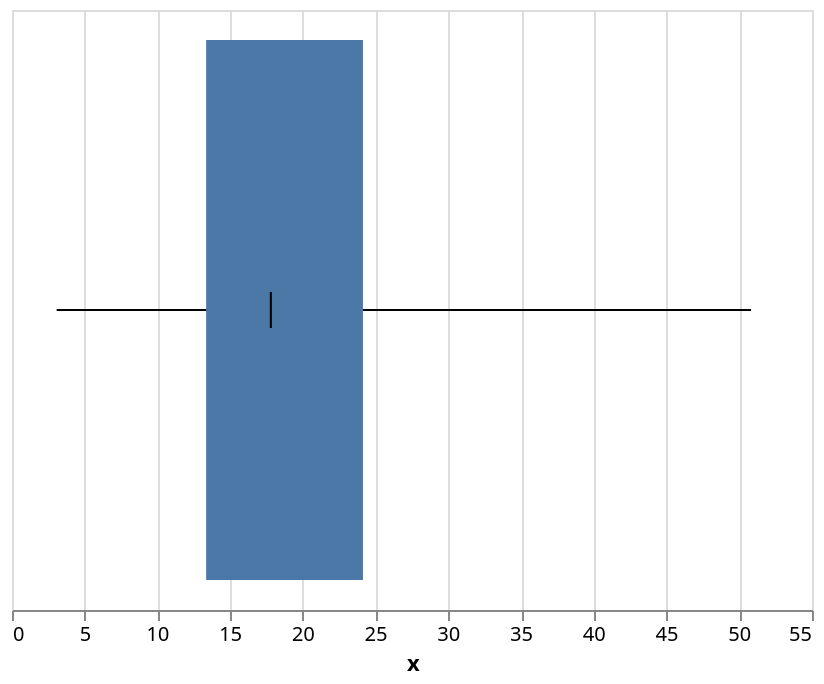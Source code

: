 {
  "$schema": "https://vega.github.io/schema/vega-lite/v5.json",
  "config": {
    "range": {
      "category": [
        "rgba(49,115,161,1)",
        "rgba(224,128,44,1)",
        "rgba(58,145,58,1)",
        "rgba(192,60,61,1)",
        "rgba(147,113,178,1)",
        "rgba(131,91,83,1)",
        "rgba(213,132,188,1)",
        "rgba(127,127,127,1)",
        "rgba(168,169,53,1)",
        "rgba(45,171,184,1)"
      ]
    },
    "view": {
      "height": 300,
      "width": 400
    }
  },
  "data": {
    "values": [
      {
        "x": 16.99
      },
      {
        "x": 10.34
      },
      {
        "x": 21.01
      },
      {
        "x": 23.68
      },
      {
        "x": 24.59
      },
      {
        "x": 25.29
      },
      {
        "x": 8.77
      },
      {
        "x": 26.88
      },
      {
        "x": 15.04
      },
      {
        "x": 14.78
      },
      {
        "x": 10.27
      },
      {
        "x": 35.26
      },
      {
        "x": 15.42
      },
      {
        "x": 18.43
      },
      {
        "x": 14.83
      },
      {
        "x": 21.58
      },
      {
        "x": 10.33
      },
      {
        "x": 16.29
      },
      {
        "x": 16.97
      },
      {
        "x": 20.65
      },
      {
        "x": 17.92
      },
      {
        "x": 20.29
      },
      {
        "x": 15.77
      },
      {
        "x": 39.42
      },
      {
        "x": 19.82
      },
      {
        "x": 17.81
      },
      {
        "x": 13.37
      },
      {
        "x": 12.69
      },
      {
        "x": 21.7
      },
      {
        "x": 19.65
      },
      {
        "x": 9.55
      },
      {
        "x": 18.35
      },
      {
        "x": 15.06
      },
      {
        "x": 20.69
      },
      {
        "x": 17.78
      },
      {
        "x": 24.06
      },
      {
        "x": 16.31
      },
      {
        "x": 16.93
      },
      {
        "x": 18.69
      },
      {
        "x": 31.27
      },
      {
        "x": 16.04
      },
      {
        "x": 17.46
      },
      {
        "x": 13.94
      },
      {
        "x": 9.68
      },
      {
        "x": 30.4
      },
      {
        "x": 18.29
      },
      {
        "x": 22.23
      },
      {
        "x": 32.4
      },
      {
        "x": 28.55
      },
      {
        "x": 18.04
      },
      {
        "x": 12.54
      },
      {
        "x": 10.29
      },
      {
        "x": 34.81
      },
      {
        "x": 9.94
      },
      {
        "x": 25.56
      },
      {
        "x": 19.49
      },
      {
        "x": 38.01
      },
      {
        "x": 26.41
      },
      {
        "x": 11.24
      },
      {
        "x": 48.27
      },
      {
        "x": 20.29
      },
      {
        "x": 13.81
      },
      {
        "x": 11.02
      },
      {
        "x": 18.29
      },
      {
        "x": 17.59
      },
      {
        "x": 20.08
      },
      {
        "x": 16.45
      },
      {
        "x": 3.07
      },
      {
        "x": 20.23
      },
      {
        "x": 15.01
      },
      {
        "x": 12.02
      },
      {
        "x": 17.07
      },
      {
        "x": 26.86
      },
      {
        "x": 25.28
      },
      {
        "x": 14.73
      },
      {
        "x": 10.51
      },
      {
        "x": 17.92
      },
      {
        "x": 27.2
      },
      {
        "x": 22.76
      },
      {
        "x": 17.29
      },
      {
        "x": 19.44
      },
      {
        "x": 16.66
      },
      {
        "x": 10.07
      },
      {
        "x": 32.68
      },
      {
        "x": 15.98
      },
      {
        "x": 34.83
      },
      {
        "x": 13.03
      },
      {
        "x": 18.28
      },
      {
        "x": 24.71
      },
      {
        "x": 21.16
      },
      {
        "x": 28.97
      },
      {
        "x": 22.49
      },
      {
        "x": 5.75
      },
      {
        "x": 16.32
      },
      {
        "x": 22.75
      },
      {
        "x": 40.17
      },
      {
        "x": 27.28
      },
      {
        "x": 12.03
      },
      {
        "x": 21.01
      },
      {
        "x": 12.46
      },
      {
        "x": 11.35
      },
      {
        "x": 15.38
      },
      {
        "x": 44.3
      },
      {
        "x": 22.42
      },
      {
        "x": 20.92
      },
      {
        "x": 15.36
      },
      {
        "x": 20.49
      },
      {
        "x": 25.21
      },
      {
        "x": 18.24
      },
      {
        "x": 14.31
      },
      {
        "x": 14
      },
      {
        "x": 7.25
      },
      {
        "x": 38.07
      },
      {
        "x": 23.95
      },
      {
        "x": 25.71
      },
      {
        "x": 17.31
      },
      {
        "x": 29.93
      },
      {
        "x": 10.65
      },
      {
        "x": 12.43
      },
      {
        "x": 24.08
      },
      {
        "x": 11.69
      },
      {
        "x": 13.42
      },
      {
        "x": 14.26
      },
      {
        "x": 15.95
      },
      {
        "x": 12.48
      },
      {
        "x": 29.8
      },
      {
        "x": 8.52
      },
      {
        "x": 14.52
      },
      {
        "x": 11.38
      },
      {
        "x": 22.82
      },
      {
        "x": 19.08
      },
      {
        "x": 20.27
      },
      {
        "x": 11.17
      },
      {
        "x": 12.26
      },
      {
        "x": 18.26
      },
      {
        "x": 8.51
      },
      {
        "x": 10.33
      },
      {
        "x": 14.15
      },
      {
        "x": 16
      },
      {
        "x": 13.16
      },
      {
        "x": 17.47
      },
      {
        "x": 34.3
      },
      {
        "x": 41.19
      },
      {
        "x": 27.05
      },
      {
        "x": 16.43
      },
      {
        "x": 8.35
      },
      {
        "x": 18.64
      },
      {
        "x": 11.87
      },
      {
        "x": 9.78
      },
      {
        "x": 7.51
      },
      {
        "x": 14.07
      },
      {
        "x": 13.13
      },
      {
        "x": 17.26
      },
      {
        "x": 24.55
      },
      {
        "x": 19.77
      },
      {
        "x": 29.85
      },
      {
        "x": 48.17
      },
      {
        "x": 25
      },
      {
        "x": 13.39
      },
      {
        "x": 16.49
      },
      {
        "x": 21.5
      },
      {
        "x": 12.66
      },
      {
        "x": 16.21
      },
      {
        "x": 13.81
      },
      {
        "x": 17.51
      },
      {
        "x": 24.52
      },
      {
        "x": 20.76
      },
      {
        "x": 31.71
      },
      {
        "x": 10.59
      },
      {
        "x": 10.63
      },
      {
        "x": 50.81
      },
      {
        "x": 15.81
      },
      {
        "x": 7.25
      },
      {
        "x": 31.85
      },
      {
        "x": 16.82
      },
      {
        "x": 32.9
      },
      {
        "x": 17.89
      },
      {
        "x": 14.48
      },
      {
        "x": 9.6
      },
      {
        "x": 34.63
      },
      {
        "x": 34.65
      },
      {
        "x": 23.33
      },
      {
        "x": 45.35
      },
      {
        "x": 23.17
      },
      {
        "x": 40.55
      },
      {
        "x": 20.69
      },
      {
        "x": 20.9
      },
      {
        "x": 30.46
      },
      {
        "x": 18.15
      },
      {
        "x": 23.1
      },
      {
        "x": 15.69
      },
      {
        "x": 19.81
      },
      {
        "x": 28.44
      },
      {
        "x": 15.48
      },
      {
        "x": 16.58
      },
      {
        "x": 7.56
      },
      {
        "x": 10.34
      },
      {
        "x": 43.11
      },
      {
        "x": 13
      },
      {
        "x": 13.51
      },
      {
        "x": 18.71
      },
      {
        "x": 12.74
      },
      {
        "x": 13
      },
      {
        "x": 16.4
      },
      {
        "x": 20.53
      },
      {
        "x": 16.47
      },
      {
        "x": 26.59
      },
      {
        "x": 38.73
      },
      {
        "x": 24.27
      },
      {
        "x": 12.76
      },
      {
        "x": 30.06
      },
      {
        "x": 25.89
      },
      {
        "x": 48.33
      },
      {
        "x": 13.27
      },
      {
        "x": 28.17
      },
      {
        "x": 12.9
      },
      {
        "x": 28.15
      },
      {
        "x": 11.59
      },
      {
        "x": 7.74
      },
      {
        "x": 30.14
      },
      {
        "x": 12.16
      },
      {
        "x": 13.42
      },
      {
        "x": 8.58
      },
      {
        "x": 15.98
      },
      {
        "x": 13.42
      },
      {
        "x": 16.27
      },
      {
        "x": 10.09
      },
      {
        "x": 20.45
      },
      {
        "x": 13.28
      },
      {
        "x": 22.12
      },
      {
        "x": 24.01
      },
      {
        "x": 15.69
      },
      {
        "x": 11.61
      },
      {
        "x": 10.77
      },
      {
        "x": 15.53
      },
      {
        "x": 10.07
      },
      {
        "x": 12.6
      },
      {
        "x": 32.83
      },
      {
        "x": 35.83
      },
      {
        "x": 29.03
      },
      {
        "x": 27.18
      },
      {
        "x": 22.67
      },
      {
        "x": 17.82
      },
      {
        "x": 18.78
      }
    ]
  },
  "layer": [
    {
      "encoding": {
        "x": {
          "aggregate": "min",
          "field": "x",
          "type": "quantitative"
        },
        "x2": {
          "aggregate": "max",
          "field": "x",
          "type": "quantitative"
        }
      },
      "mark": "rule"
    },
    {
      "encoding": {
        "x": {
          "aggregate": "q1",
          "axis": {
            "title": "x"
          },
          "field": "x",
          "type": "quantitative"
        },
        "x2": {
          "aggregate": "q3",
          "field": "x",
          "type": "quantitative"
        }
      },
      "mark": "bar"
    },
    {
      "encoding": {
        "x": {
          "aggregate": "median",
          "field": "x",
          "type": "quantitative"
        }
      },
      "mark": {
        "color": "black",
        "size": 18,
        "type": "tick"
      }
    }
  ]
}